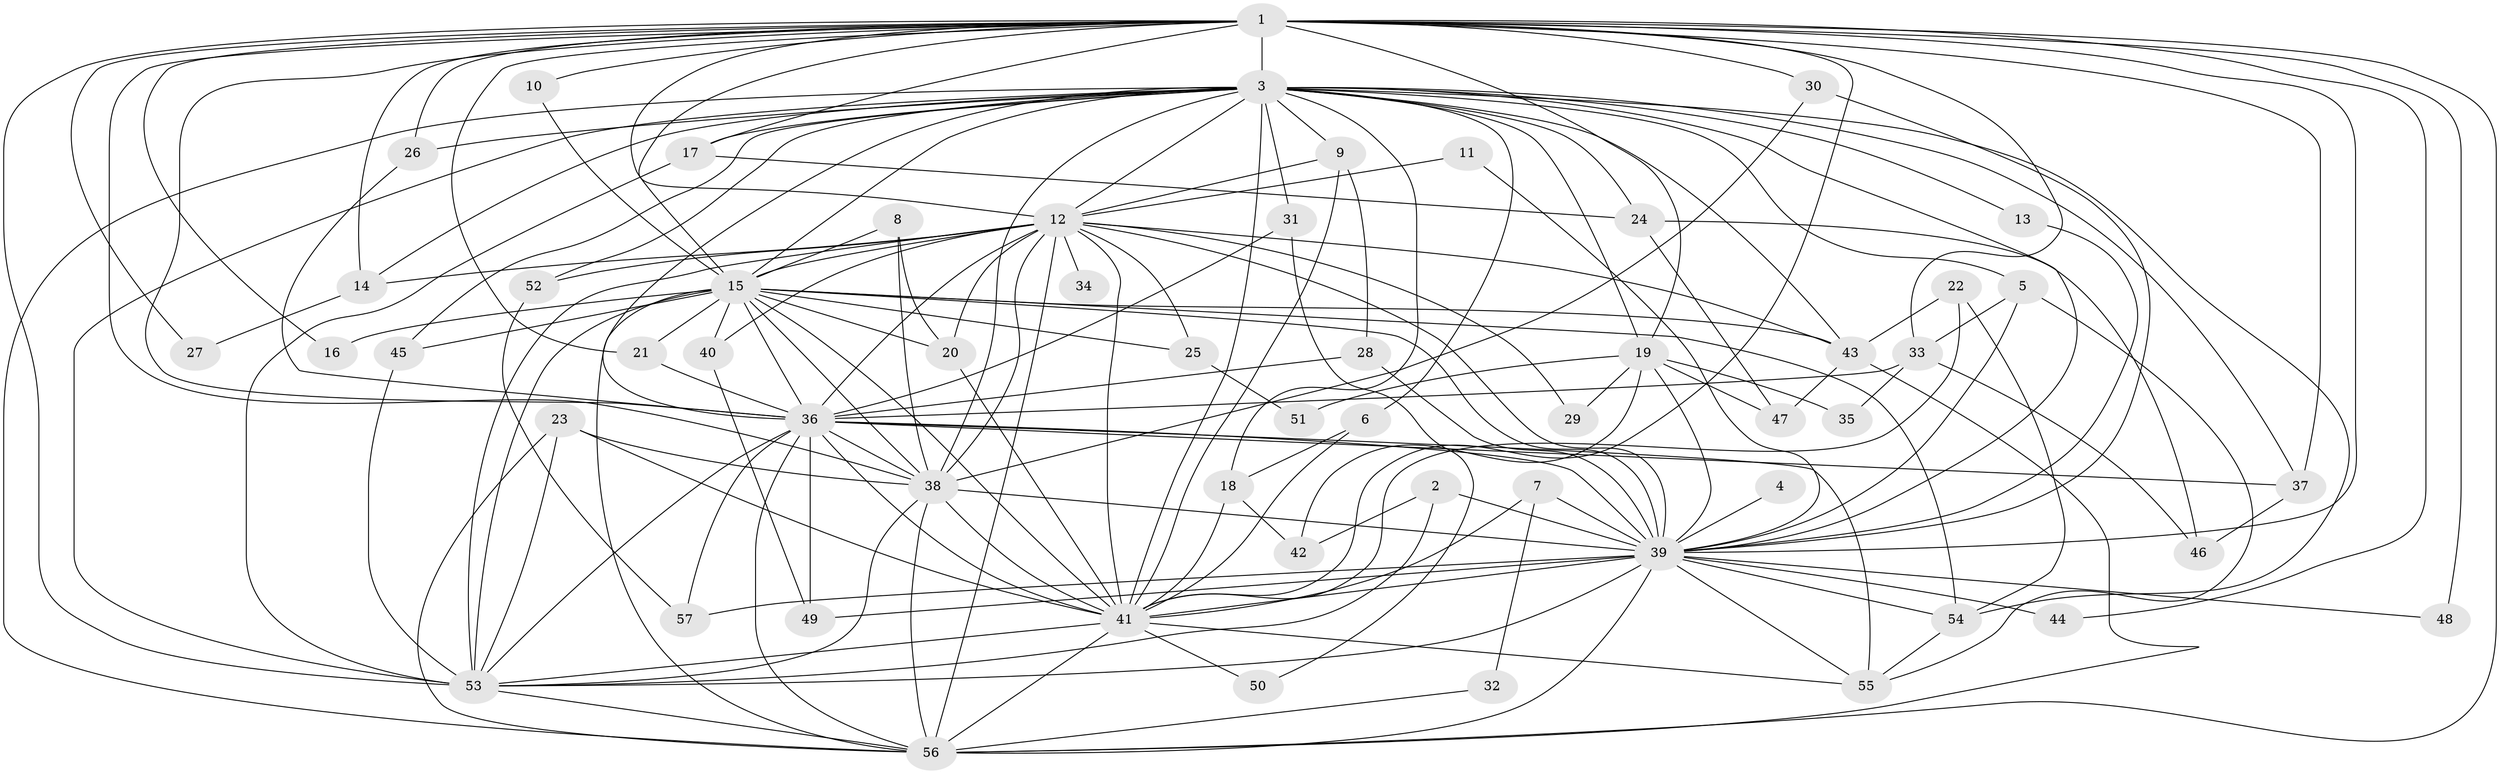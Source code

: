 // original degree distribution, {30: 0.008849557522123894, 15: 0.017699115044247787, 24: 0.008849557522123894, 31: 0.008849557522123894, 19: 0.008849557522123894, 25: 0.008849557522123894, 20: 0.008849557522123894, 28: 0.008849557522123894, 17: 0.008849557522123894, 4: 0.08849557522123894, 5: 0.05309734513274336, 2: 0.5398230088495575, 3: 0.21238938053097345, 6: 0.008849557522123894, 8: 0.008849557522123894}
// Generated by graph-tools (version 1.1) at 2025/01/03/09/25 03:01:22]
// undirected, 57 vertices, 165 edges
graph export_dot {
graph [start="1"]
  node [color=gray90,style=filled];
  1;
  2;
  3;
  4;
  5;
  6;
  7;
  8;
  9;
  10;
  11;
  12;
  13;
  14;
  15;
  16;
  17;
  18;
  19;
  20;
  21;
  22;
  23;
  24;
  25;
  26;
  27;
  28;
  29;
  30;
  31;
  32;
  33;
  34;
  35;
  36;
  37;
  38;
  39;
  40;
  41;
  42;
  43;
  44;
  45;
  46;
  47;
  48;
  49;
  50;
  51;
  52;
  53;
  54;
  55;
  56;
  57;
  1 -- 3 [weight=3.0];
  1 -- 10 [weight=1.0];
  1 -- 12 [weight=1.0];
  1 -- 14 [weight=1.0];
  1 -- 15 [weight=1.0];
  1 -- 16 [weight=1.0];
  1 -- 17 [weight=1.0];
  1 -- 19 [weight=1.0];
  1 -- 21 [weight=1.0];
  1 -- 26 [weight=1.0];
  1 -- 27 [weight=1.0];
  1 -- 30 [weight=2.0];
  1 -- 33 [weight=1.0];
  1 -- 36 [weight=1.0];
  1 -- 37 [weight=1.0];
  1 -- 38 [weight=1.0];
  1 -- 39 [weight=1.0];
  1 -- 41 [weight=1.0];
  1 -- 44 [weight=1.0];
  1 -- 48 [weight=2.0];
  1 -- 53 [weight=1.0];
  1 -- 56 [weight=3.0];
  2 -- 39 [weight=1.0];
  2 -- 42 [weight=1.0];
  2 -- 53 [weight=1.0];
  3 -- 5 [weight=1.0];
  3 -- 6 [weight=1.0];
  3 -- 9 [weight=1.0];
  3 -- 12 [weight=1.0];
  3 -- 13 [weight=1.0];
  3 -- 14 [weight=1.0];
  3 -- 15 [weight=2.0];
  3 -- 17 [weight=1.0];
  3 -- 18 [weight=1.0];
  3 -- 19 [weight=1.0];
  3 -- 24 [weight=1.0];
  3 -- 26 [weight=1.0];
  3 -- 31 [weight=2.0];
  3 -- 36 [weight=1.0];
  3 -- 37 [weight=1.0];
  3 -- 38 [weight=1.0];
  3 -- 39 [weight=1.0];
  3 -- 41 [weight=1.0];
  3 -- 43 [weight=1.0];
  3 -- 45 [weight=1.0];
  3 -- 52 [weight=1.0];
  3 -- 53 [weight=1.0];
  3 -- 54 [weight=1.0];
  3 -- 56 [weight=2.0];
  4 -- 39 [weight=1.0];
  5 -- 33 [weight=1.0];
  5 -- 39 [weight=2.0];
  5 -- 55 [weight=1.0];
  6 -- 18 [weight=1.0];
  6 -- 41 [weight=1.0];
  7 -- 32 [weight=1.0];
  7 -- 39 [weight=1.0];
  7 -- 41 [weight=1.0];
  8 -- 15 [weight=1.0];
  8 -- 20 [weight=1.0];
  8 -- 38 [weight=1.0];
  9 -- 12 [weight=1.0];
  9 -- 28 [weight=1.0];
  9 -- 41 [weight=1.0];
  10 -- 15 [weight=1.0];
  11 -- 12 [weight=2.0];
  11 -- 39 [weight=1.0];
  12 -- 14 [weight=1.0];
  12 -- 15 [weight=1.0];
  12 -- 20 [weight=1.0];
  12 -- 25 [weight=2.0];
  12 -- 29 [weight=1.0];
  12 -- 34 [weight=1.0];
  12 -- 36 [weight=1.0];
  12 -- 38 [weight=2.0];
  12 -- 39 [weight=1.0];
  12 -- 40 [weight=1.0];
  12 -- 41 [weight=2.0];
  12 -- 43 [weight=1.0];
  12 -- 52 [weight=1.0];
  12 -- 53 [weight=2.0];
  12 -- 56 [weight=1.0];
  13 -- 39 [weight=1.0];
  14 -- 27 [weight=2.0];
  15 -- 16 [weight=1.0];
  15 -- 20 [weight=1.0];
  15 -- 21 [weight=1.0];
  15 -- 25 [weight=1.0];
  15 -- 36 [weight=1.0];
  15 -- 38 [weight=1.0];
  15 -- 39 [weight=3.0];
  15 -- 40 [weight=1.0];
  15 -- 41 [weight=1.0];
  15 -- 43 [weight=1.0];
  15 -- 45 [weight=1.0];
  15 -- 53 [weight=3.0];
  15 -- 54 [weight=1.0];
  15 -- 56 [weight=1.0];
  17 -- 24 [weight=1.0];
  17 -- 53 [weight=1.0];
  18 -- 41 [weight=1.0];
  18 -- 42 [weight=1.0];
  19 -- 29 [weight=1.0];
  19 -- 35 [weight=1.0];
  19 -- 39 [weight=1.0];
  19 -- 42 [weight=1.0];
  19 -- 47 [weight=1.0];
  19 -- 51 [weight=1.0];
  20 -- 41 [weight=1.0];
  21 -- 36 [weight=1.0];
  22 -- 41 [weight=1.0];
  22 -- 43 [weight=1.0];
  22 -- 54 [weight=1.0];
  23 -- 38 [weight=1.0];
  23 -- 41 [weight=1.0];
  23 -- 53 [weight=1.0];
  23 -- 56 [weight=1.0];
  24 -- 46 [weight=1.0];
  24 -- 47 [weight=1.0];
  25 -- 51 [weight=1.0];
  26 -- 36 [weight=1.0];
  28 -- 36 [weight=1.0];
  28 -- 39 [weight=1.0];
  30 -- 38 [weight=1.0];
  30 -- 39 [weight=1.0];
  31 -- 36 [weight=1.0];
  31 -- 50 [weight=1.0];
  32 -- 56 [weight=1.0];
  33 -- 35 [weight=1.0];
  33 -- 36 [weight=1.0];
  33 -- 46 [weight=1.0];
  36 -- 37 [weight=1.0];
  36 -- 38 [weight=2.0];
  36 -- 39 [weight=1.0];
  36 -- 41 [weight=1.0];
  36 -- 49 [weight=1.0];
  36 -- 53 [weight=1.0];
  36 -- 55 [weight=1.0];
  36 -- 56 [weight=1.0];
  36 -- 57 [weight=1.0];
  37 -- 46 [weight=1.0];
  38 -- 39 [weight=2.0];
  38 -- 41 [weight=1.0];
  38 -- 53 [weight=1.0];
  38 -- 56 [weight=1.0];
  39 -- 41 [weight=1.0];
  39 -- 44 [weight=1.0];
  39 -- 48 [weight=1.0];
  39 -- 49 [weight=2.0];
  39 -- 53 [weight=1.0];
  39 -- 54 [weight=1.0];
  39 -- 55 [weight=1.0];
  39 -- 56 [weight=1.0];
  39 -- 57 [weight=1.0];
  40 -- 49 [weight=1.0];
  41 -- 50 [weight=1.0];
  41 -- 53 [weight=2.0];
  41 -- 55 [weight=1.0];
  41 -- 56 [weight=1.0];
  43 -- 47 [weight=1.0];
  43 -- 56 [weight=1.0];
  45 -- 53 [weight=1.0];
  52 -- 57 [weight=1.0];
  53 -- 56 [weight=1.0];
  54 -- 55 [weight=1.0];
}
